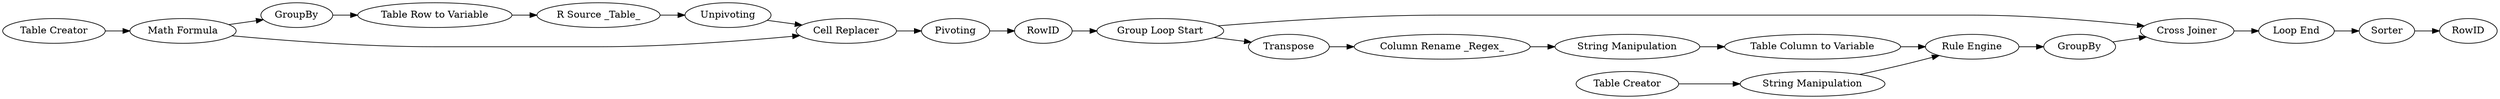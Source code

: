 digraph {
	1 -> 294
	315 -> 312
	297 -> 298
	298 -> 319
	294 -> 321
	304 -> 314
	313 -> 305
	303 -> 304
	301 -> 313
	294 -> 297
	314 -> 315
	324 -> 300
	2 -> 307
	312 -> 316
	316 -> 325
	323 -> 324
	300 -> 315
	321 -> 323
	322 -> 321
	305 -> 303
	319 -> 322
	300 -> 301
	307 -> 304
	324 [label=RowID]
	307 [label="String Manipulation"]
	322 [label=Unpivoting]
	304 [label="Rule Engine"]
	313 [label="Column Rename _Regex_"]
	315 [label="Cross Joiner"]
	316 [label=Sorter]
	325 [label=RowID]
	319 [label="R Source _Table_"]
	1 [label="Table Creator"]
	294 [label="Math Formula"]
	321 [label="Cell Replacer"]
	301 [label=Transpose]
	298 [label="Table Row to Variable"]
	314 [label=GroupBy]
	303 [label="Table Column to Variable"]
	323 [label=Pivoting]
	300 [label="Group Loop Start"]
	305 [label="String Manipulation"]
	312 [label="Loop End"]
	2 [label="Table Creator"]
	297 [label=GroupBy]
	rankdir=LR
}
